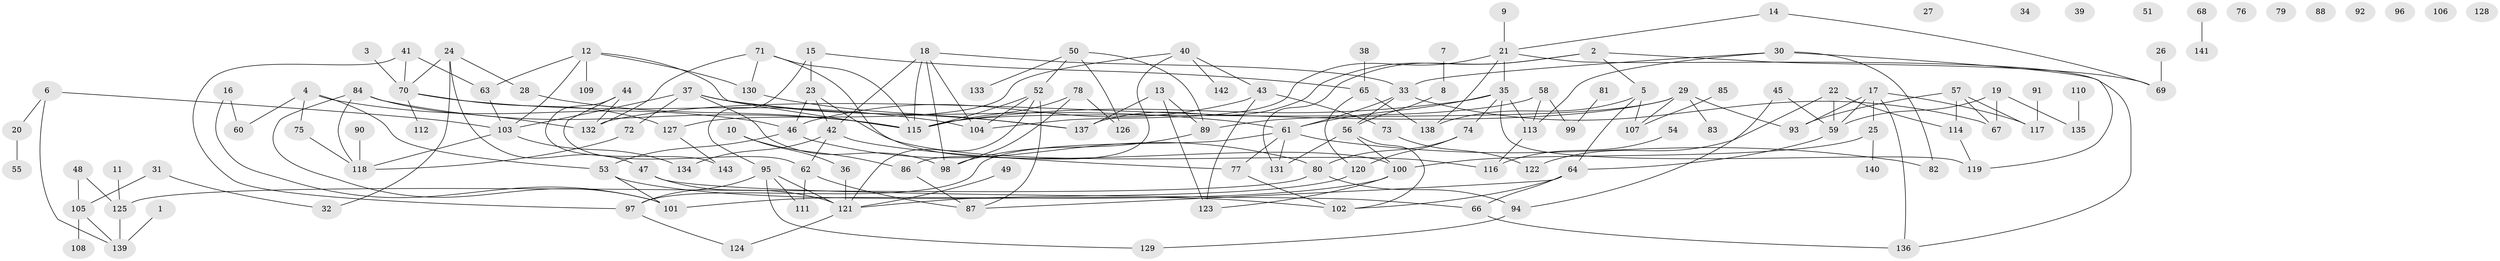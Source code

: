 // Generated by graph-tools (version 1.1) at 2025/12/03/09/25 04:12:53]
// undirected, 143 vertices, 204 edges
graph export_dot {
graph [start="1"]
  node [color=gray90,style=filled];
  1;
  2;
  3;
  4;
  5;
  6;
  7;
  8;
  9;
  10;
  11;
  12;
  13;
  14;
  15;
  16;
  17;
  18;
  19;
  20;
  21;
  22;
  23;
  24;
  25;
  26;
  27;
  28;
  29;
  30;
  31;
  32;
  33;
  34;
  35;
  36;
  37;
  38;
  39;
  40;
  41;
  42;
  43;
  44;
  45;
  46;
  47;
  48;
  49;
  50;
  51;
  52;
  53;
  54;
  55;
  56;
  57;
  58;
  59;
  60;
  61;
  62;
  63;
  64;
  65;
  66;
  67;
  68;
  69;
  70;
  71;
  72;
  73;
  74;
  75;
  76;
  77;
  78;
  79;
  80;
  81;
  82;
  83;
  84;
  85;
  86;
  87;
  88;
  89;
  90;
  91;
  92;
  93;
  94;
  95;
  96;
  97;
  98;
  99;
  100;
  101;
  102;
  103;
  104;
  105;
  106;
  107;
  108;
  109;
  110;
  111;
  112;
  113;
  114;
  115;
  116;
  117;
  118;
  119;
  120;
  121;
  122;
  123;
  124;
  125;
  126;
  127;
  128;
  129;
  130;
  131;
  132;
  133;
  134;
  135;
  136;
  137;
  138;
  139;
  140;
  141;
  142;
  143;
  1 -- 139;
  2 -- 5;
  2 -- 69;
  2 -- 131;
  2 -- 137;
  3 -- 70;
  4 -- 46;
  4 -- 53;
  4 -- 60;
  4 -- 75;
  5 -- 64;
  5 -- 107;
  5 -- 138;
  6 -- 20;
  6 -- 103;
  6 -- 139;
  7 -- 8;
  8 -- 56;
  9 -- 21;
  10 -- 36;
  10 -- 86;
  11 -- 125;
  12 -- 63;
  12 -- 103;
  12 -- 109;
  12 -- 115;
  12 -- 130;
  13 -- 89;
  13 -- 123;
  13 -- 137;
  14 -- 21;
  14 -- 69;
  15 -- 23;
  15 -- 65;
  15 -- 95;
  16 -- 60;
  16 -- 101;
  17 -- 25;
  17 -- 59;
  17 -- 93;
  17 -- 117;
  17 -- 136;
  18 -- 33;
  18 -- 42;
  18 -- 98;
  18 -- 104;
  18 -- 115;
  19 -- 59;
  19 -- 67;
  19 -- 135;
  20 -- 55;
  21 -- 35;
  21 -- 104;
  21 -- 136;
  21 -- 138;
  22 -- 59;
  22 -- 114;
  22 -- 122;
  23 -- 42;
  23 -- 46;
  23 -- 116;
  24 -- 28;
  24 -- 32;
  24 -- 47;
  24 -- 70;
  25 -- 100;
  25 -- 140;
  26 -- 69;
  28 -- 115;
  29 -- 83;
  29 -- 89;
  29 -- 93;
  29 -- 107;
  29 -- 132;
  30 -- 33;
  30 -- 82;
  30 -- 113;
  30 -- 119;
  31 -- 32;
  31 -- 105;
  33 -- 56;
  33 -- 61;
  33 -- 67;
  35 -- 61;
  35 -- 74;
  35 -- 113;
  35 -- 115;
  35 -- 119;
  36 -- 121;
  37 -- 61;
  37 -- 72;
  37 -- 98;
  37 -- 103;
  37 -- 137;
  38 -- 65;
  40 -- 43;
  40 -- 86;
  40 -- 127;
  40 -- 142;
  41 -- 63;
  41 -- 70;
  41 -- 97;
  42 -- 62;
  42 -- 77;
  42 -- 134;
  43 -- 46;
  43 -- 73;
  43 -- 123;
  44 -- 62;
  44 -- 132;
  44 -- 143;
  45 -- 59;
  45 -- 94;
  46 -- 53;
  46 -- 80;
  47 -- 66;
  47 -- 121;
  48 -- 105;
  48 -- 125;
  49 -- 121;
  50 -- 52;
  50 -- 89;
  50 -- 126;
  50 -- 133;
  52 -- 87;
  52 -- 104;
  52 -- 115;
  52 -- 121;
  53 -- 101;
  53 -- 102;
  54 -- 116;
  56 -- 100;
  56 -- 102;
  56 -- 131;
  57 -- 67;
  57 -- 93;
  57 -- 114;
  57 -- 117;
  58 -- 99;
  58 -- 113;
  58 -- 115;
  59 -- 64;
  61 -- 77;
  61 -- 82;
  61 -- 97;
  61 -- 131;
  62 -- 87;
  62 -- 111;
  63 -- 103;
  64 -- 66;
  64 -- 87;
  64 -- 102;
  65 -- 120;
  65 -- 138;
  66 -- 136;
  68 -- 141;
  70 -- 104;
  70 -- 112;
  70 -- 127;
  71 -- 100;
  71 -- 115;
  71 -- 130;
  71 -- 132;
  72 -- 118;
  73 -- 122;
  74 -- 80;
  74 -- 120;
  75 -- 118;
  77 -- 102;
  78 -- 98;
  78 -- 115;
  78 -- 126;
  80 -- 94;
  80 -- 125;
  81 -- 99;
  84 -- 101;
  84 -- 115;
  84 -- 118;
  84 -- 132;
  85 -- 107;
  86 -- 87;
  89 -- 98;
  90 -- 118;
  91 -- 117;
  94 -- 129;
  95 -- 97;
  95 -- 111;
  95 -- 121;
  95 -- 129;
  97 -- 124;
  100 -- 101;
  100 -- 123;
  103 -- 118;
  103 -- 134;
  105 -- 108;
  105 -- 139;
  110 -- 135;
  113 -- 116;
  114 -- 119;
  120 -- 121;
  121 -- 124;
  125 -- 139;
  127 -- 143;
  130 -- 137;
}
